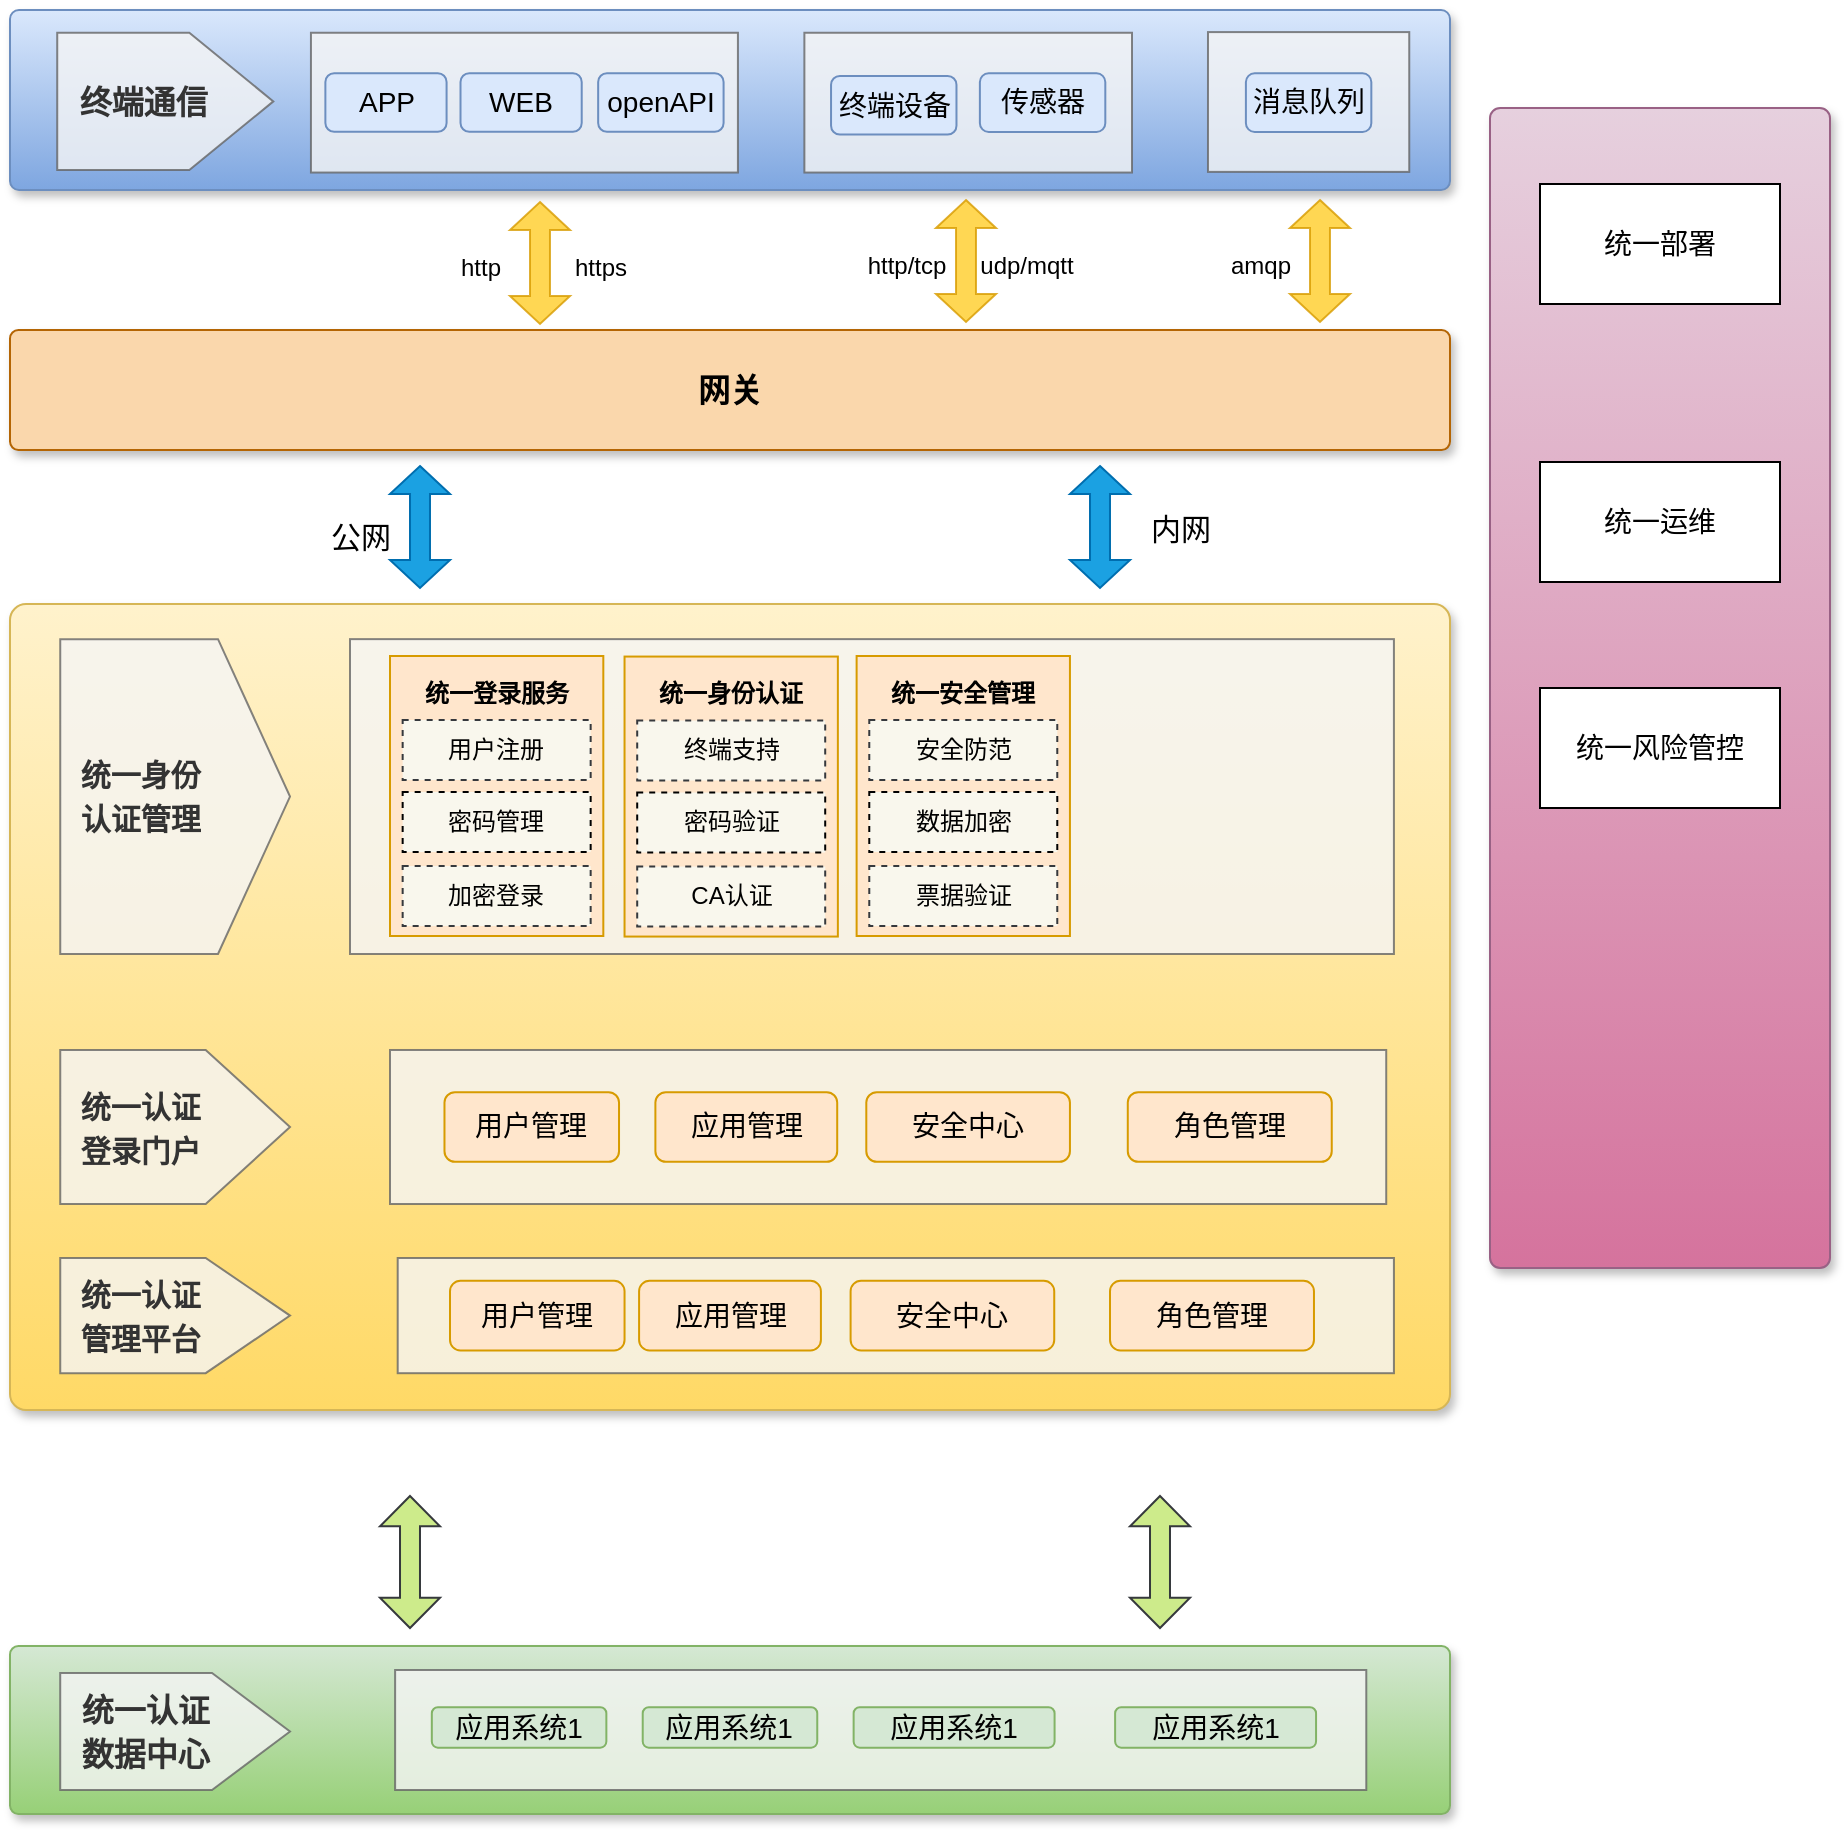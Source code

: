 <mxfile version="18.2.0" type="github">
  <diagram name="Page-1" id="d9b1e647-80fa-b4a2-5024-87a742678bcc">
    <mxGraphModel dx="868" dy="525" grid="1" gridSize="10" guides="1" tooltips="1" connect="1" arrows="0" fold="1" page="1" pageScale="1" pageWidth="500" pageHeight="1200" background="none" math="0" shadow="0">
      <root>
        <mxCell id="0" />
        <mxCell id="1" parent="0" />
        <mxCell id="57fe6abec08f04cb-7" value="" style="text;html=1;strokeColor=#6c8ebf;fillColor=#dae8fc;align=center;verticalAlign=middle;whiteSpace=wrap;fontSize=54;fontStyle=1;shadow=1;rounded=1;glass=0;sketch=0;arcSize=5;gradientColor=#7ea6e0;" parent="1" vertex="1">
          <mxGeometry x="50" y="41" width="720" height="90" as="geometry" />
        </mxCell>
        <mxCell id="60hh8dOJ01memG8-q0ME-9" value="&lt;span style=&quot;color: rgb(51, 51, 51);&quot;&gt;&lt;b&gt;&lt;font style=&quot;font-size: 16px;&quot;&gt;&amp;nbsp; 终端通信&lt;/font&gt;&lt;/b&gt;&lt;/span&gt;" style="html=1;shadow=0;dashed=0;align=left;verticalAlign=middle;shape=mxgraph.arrows2.arrow;dy=0;dx=42;notch=0;rounded=0;glass=0;sketch=0;fontSize=18;fillColor=#f5f5f5;fontColor=#333333;strokeColor=#666666;whiteSpace=wrap;opacity=80;" parent="57fe6abec08f04cb-7" vertex="1">
          <mxGeometry x="23.615" y="11.38" width="108.05" height="68.62" as="geometry" />
        </mxCell>
        <mxCell id="HtmfPYp2KWMltQhcVB6t-52" value="" style="group" vertex="1" connectable="0" parent="57fe6abec08f04cb-7">
          <mxGeometry x="150.474" y="11.38" width="213.485" height="69.89" as="geometry" />
        </mxCell>
        <mxCell id="60hh8dOJ01memG8-q0ME-10" value="" style="rounded=0;whiteSpace=wrap;html=1;shadow=0;glass=0;sketch=0;fontSize=20;fillColor=#f5f5f5;fontColor=#333333;strokeColor=#666666;opacity=80;" parent="HtmfPYp2KWMltQhcVB6t-52" vertex="1">
          <mxGeometry width="213.485" height="69.89" as="geometry" />
        </mxCell>
        <mxCell id="60hh8dOJ01memG8-q0ME-2" value="&lt;font style=&quot;font-size: 14px;&quot;&gt;APP&lt;/font&gt;" style="rounded=1;whiteSpace=wrap;html=1;shadow=0;glass=0;sketch=0;fillColor=#dae8fc;strokeColor=#6c8ebf;gradientColor=none;" parent="HtmfPYp2KWMltQhcVB6t-52" vertex="1">
          <mxGeometry x="7.214" y="20.22" width="60.599" height="29.33" as="geometry" />
        </mxCell>
        <mxCell id="60hh8dOJ01memG8-q0ME-12" value="&lt;font style=&quot;font-size: 14px;&quot;&gt;WEB&lt;/font&gt;" style="rounded=1;whiteSpace=wrap;html=1;shadow=0;glass=0;sketch=0;fillColor=#dae8fc;strokeColor=#6c8ebf;gradientColor=none;" parent="HtmfPYp2KWMltQhcVB6t-52" vertex="1">
          <mxGeometry x="74.783" y="20.22" width="60.599" height="29.33" as="geometry" />
        </mxCell>
        <mxCell id="HtmfPYp2KWMltQhcVB6t-39" value="&lt;span style=&quot;font-size: 14px;&quot;&gt;openAPI&lt;/span&gt;" style="rounded=1;whiteSpace=wrap;html=1;shadow=0;glass=0;sketch=0;fillColor=#dae8fc;strokeColor=#6c8ebf;gradientColor=none;" vertex="1" parent="HtmfPYp2KWMltQhcVB6t-52">
          <mxGeometry x="143.606" y="20.22" width="62.716" height="29.33" as="geometry" />
        </mxCell>
        <mxCell id="HtmfPYp2KWMltQhcVB6t-54" value="" style="rounded=0;whiteSpace=wrap;html=1;shadow=0;glass=0;sketch=0;fontSize=20;fillColor=#f5f5f5;fontColor=#333333;strokeColor=#666666;opacity=80;" vertex="1" parent="57fe6abec08f04cb-7">
          <mxGeometry x="397.19" y="11.38" width="163.81" height="69.89" as="geometry" />
        </mxCell>
        <mxCell id="HtmfPYp2KWMltQhcVB6t-55" value="&lt;span style=&quot;font-size: 14px;&quot;&gt;终端设备&lt;/span&gt;" style="rounded=1;whiteSpace=wrap;html=1;shadow=0;glass=0;sketch=0;fillColor=#dae8fc;strokeColor=#6c8ebf;gradientColor=none;" vertex="1" parent="57fe6abec08f04cb-7">
          <mxGeometry x="410.527" y="32.98" width="62.716" height="29.33" as="geometry" />
        </mxCell>
        <mxCell id="HtmfPYp2KWMltQhcVB6t-56" value="&lt;span style=&quot;font-size: 14px;&quot;&gt;传感器&lt;/span&gt;" style="rounded=1;whiteSpace=wrap;html=1;shadow=0;glass=0;sketch=0;fillColor=#dae8fc;strokeColor=#6c8ebf;gradientColor=none;" vertex="1" parent="57fe6abec08f04cb-7">
          <mxGeometry x="484.941" y="31.66" width="62.716" height="29.33" as="geometry" />
        </mxCell>
        <mxCell id="HtmfPYp2KWMltQhcVB6t-61" value="" style="rounded=0;whiteSpace=wrap;html=1;shadow=0;glass=0;sketch=0;fontSize=20;fillColor=#f5f5f5;fontColor=#333333;strokeColor=#666666;opacity=80;" vertex="1" parent="57fe6abec08f04cb-7">
          <mxGeometry x="598.996" y="11.05" width="100.63" height="69.89" as="geometry" />
        </mxCell>
        <mxCell id="HtmfPYp2KWMltQhcVB6t-62" value="&lt;span style=&quot;font-size: 14px;&quot;&gt;消息队列&lt;/span&gt;" style="rounded=1;whiteSpace=wrap;html=1;shadow=0;glass=0;sketch=0;fillColor=#dae8fc;strokeColor=#6c8ebf;gradientColor=none;" vertex="1" parent="57fe6abec08f04cb-7">
          <mxGeometry x="617.951" y="31.66" width="62.716" height="29.33" as="geometry" />
        </mxCell>
        <mxCell id="60hh8dOJ01memG8-q0ME-18" value="" style="text;html=1;strokeColor=#d6b656;fillColor=#fff2cc;align=center;verticalAlign=middle;whiteSpace=wrap;fontSize=54;fontStyle=1;shadow=1;rounded=1;glass=0;sketch=0;arcSize=2;gradientColor=#ffd966;" parent="1" vertex="1">
          <mxGeometry x="50" y="338" width="720" height="403" as="geometry" />
        </mxCell>
        <mxCell id="60hh8dOJ01memG8-q0ME-19" value="" style="rounded=0;whiteSpace=wrap;html=1;shadow=0;glass=0;sketch=0;fontSize=20;fillColor=#f5f5f5;fontColor=#333333;strokeColor=#666666;opacity=80;" parent="60hh8dOJ01memG8-q0ME-18" vertex="1">
          <mxGeometry x="170" y="17.57" width="521.96" height="157.43" as="geometry" />
        </mxCell>
        <mxCell id="60hh8dOJ01memG8-q0ME-21" value="&lt;div style=&quot;&quot;&gt;&lt;b style=&quot;font-size: 15px;&quot;&gt;&amp;nbsp; 统一身份&lt;br&gt;&amp;nbsp; 认证管理&lt;/b&gt;&lt;br&gt;&lt;/div&gt;" style="html=1;shadow=0;dashed=0;align=left;verticalAlign=middle;shape=mxgraph.arrows2.arrow;dy=0;dx=36;notch=0;rounded=0;glass=0;sketch=0;fontSize=18;fillColor=#f5f5f5;fontColor=#333333;strokeColor=#666666;whiteSpace=wrap;opacity=80;" parent="60hh8dOJ01memG8-q0ME-18" vertex="1">
          <mxGeometry x="25.12" y="17.57" width="114.88" height="157.43" as="geometry" />
        </mxCell>
        <mxCell id="60hh8dOJ01memG8-q0ME-29" value="" style="rounded=0;whiteSpace=wrap;html=1;shadow=0;glass=0;sketch=0;fontSize=20;fillColor=#f5f5f5;fontColor=#333333;strokeColor=#666666;opacity=80;" parent="60hh8dOJ01memG8-q0ME-18" vertex="1">
          <mxGeometry x="190" y="222.996" width="498.11" height="77.008" as="geometry" />
        </mxCell>
        <mxCell id="60hh8dOJ01memG8-q0ME-30" value="&lt;font style=&quot;font-size: 14px;&quot;&gt;用户管理&lt;/font&gt;" style="rounded=1;whiteSpace=wrap;html=1;shadow=0;glass=0;sketch=0;fillColor=#ffe6cc;strokeColor=#d79b00;" parent="60hh8dOJ01memG8-q0ME-18" vertex="1">
          <mxGeometry x="217.239" y="244.092" width="87.273" height="34.808" as="geometry" />
        </mxCell>
        <mxCell id="60hh8dOJ01memG8-q0ME-31" value="&lt;span style=&quot;color: rgb(51, 51, 51);&quot;&gt;&lt;b style=&quot;font-size: 15px;&quot;&gt;&lt;font style=&quot;font-size: 15px;&quot;&gt;&amp;nbsp; 统一认证&lt;br&gt;&amp;nbsp; 登录门户&lt;br&gt;&lt;/font&gt;&lt;/b&gt;&lt;/span&gt;" style="html=1;shadow=0;dashed=0;align=left;verticalAlign=middle;shape=mxgraph.arrows2.arrow;dy=0;dx=42.16;notch=0;rounded=0;glass=0;sketch=0;fontSize=18;fillColor=#f5f5f5;fontColor=#333333;strokeColor=#666666;whiteSpace=wrap;opacity=80;" parent="60hh8dOJ01memG8-q0ME-18" vertex="1">
          <mxGeometry x="25.12" y="222.996" width="114.88" height="77.008" as="geometry" />
        </mxCell>
        <mxCell id="60hh8dOJ01memG8-q0ME-32" value="&lt;font style=&quot;font-size: 14px;&quot;&gt;角色管理&lt;/font&gt;" style="rounded=1;whiteSpace=wrap;html=1;shadow=0;glass=0;sketch=0;fillColor=#ffe6cc;strokeColor=#d79b00;" parent="60hh8dOJ01memG8-q0ME-18" vertex="1">
          <mxGeometry x="558.89" y="244.092" width="101.985" height="34.808" as="geometry" />
        </mxCell>
        <mxCell id="60hh8dOJ01memG8-q0ME-33" value="&lt;font style=&quot;font-size: 14px;&quot;&gt;安全中心&lt;/font&gt;" style="rounded=1;whiteSpace=wrap;html=1;shadow=0;glass=0;sketch=0;fillColor=#ffe6cc;strokeColor=#d79b00;" parent="60hh8dOJ01memG8-q0ME-18" vertex="1">
          <mxGeometry x="428.148" y="244.092" width="101.818" height="34.808" as="geometry" />
        </mxCell>
        <mxCell id="60hh8dOJ01memG8-q0ME-34" value="&lt;font style=&quot;font-size: 14px;&quot;&gt;&lt;font style=&quot;font-size: 14px;&quot;&gt;应用&lt;/font&gt;&lt;font style=&quot;font-size: 14px;&quot;&gt;管理&lt;/font&gt;&lt;/font&gt;" style="rounded=1;whiteSpace=wrap;html=1;shadow=0;glass=0;sketch=0;fillColor=#ffe6cc;strokeColor=#d79b00;" parent="60hh8dOJ01memG8-q0ME-18" vertex="1">
          <mxGeometry x="322.694" y="244.092" width="90.909" height="34.808" as="geometry" />
        </mxCell>
        <mxCell id="60hh8dOJ01memG8-q0ME-35" value="" style="rounded=0;whiteSpace=wrap;html=1;shadow=0;glass=0;sketch=0;fontSize=20;fillColor=#f5f5f5;fontColor=#333333;strokeColor=#666666;opacity=80;" parent="60hh8dOJ01memG8-q0ME-18" vertex="1">
          <mxGeometry x="193.85" y="327" width="498.11" height="57.6" as="geometry" />
        </mxCell>
        <mxCell id="60hh8dOJ01memG8-q0ME-36" value="&lt;font style=&quot;font-size: 14px;&quot;&gt;用户管理&lt;/font&gt;" style="rounded=1;whiteSpace=wrap;html=1;shadow=0;glass=0;sketch=0;fillColor=#ffe6cc;strokeColor=#d79b00;" parent="60hh8dOJ01memG8-q0ME-18" vertex="1">
          <mxGeometry x="219.999" y="338.394" width="87.273" height="34.808" as="geometry" />
        </mxCell>
        <mxCell id="60hh8dOJ01memG8-q0ME-37" value="&lt;span style=&quot;color: rgb(51, 51, 51);&quot;&gt;&lt;b style=&quot;font-size: 15px;&quot;&gt;&lt;font style=&quot;font-size: 15px;&quot;&gt;&amp;nbsp; 统一认证&lt;br&gt;&amp;nbsp; 管理平台&lt;/font&gt;&lt;/b&gt;&lt;/span&gt;" style="html=1;shadow=0;dashed=0;align=left;verticalAlign=middle;shape=mxgraph.arrows2.arrow;dy=0;dx=42.16;notch=0;rounded=0;glass=0;sketch=0;fontSize=18;fillColor=#f5f5f5;fontColor=#333333;strokeColor=#666666;whiteSpace=wrap;opacity=80;" parent="60hh8dOJ01memG8-q0ME-18" vertex="1">
          <mxGeometry x="25.12" y="327" width="114.88" height="57.6" as="geometry" />
        </mxCell>
        <mxCell id="60hh8dOJ01memG8-q0ME-38" value="&lt;font style=&quot;font-size: 14px;&quot;&gt;角色管理&lt;/font&gt;" style="rounded=1;whiteSpace=wrap;html=1;shadow=0;glass=0;sketch=0;fillColor=#ffe6cc;strokeColor=#d79b00;" parent="60hh8dOJ01memG8-q0ME-18" vertex="1">
          <mxGeometry x="550.0" y="338.394" width="101.985" height="34.808" as="geometry" />
        </mxCell>
        <mxCell id="60hh8dOJ01memG8-q0ME-39" value="&lt;font style=&quot;font-size: 14px;&quot;&gt;安全中心&lt;/font&gt;" style="rounded=1;whiteSpace=wrap;html=1;shadow=0;glass=0;sketch=0;fillColor=#ffe6cc;strokeColor=#d79b00;" parent="60hh8dOJ01memG8-q0ME-18" vertex="1">
          <mxGeometry x="420.298" y="338.394" width="101.818" height="34.808" as="geometry" />
        </mxCell>
        <mxCell id="60hh8dOJ01memG8-q0ME-40" value="&lt;font style=&quot;font-size: 14px;&quot;&gt;应用管理&lt;/font&gt;" style="rounded=1;whiteSpace=wrap;html=1;shadow=0;glass=0;sketch=0;fillColor=#ffe6cc;strokeColor=#d79b00;" parent="60hh8dOJ01memG8-q0ME-18" vertex="1">
          <mxGeometry x="314.544" y="338.394" width="90.909" height="34.808" as="geometry" />
        </mxCell>
        <mxCell id="HtmfPYp2KWMltQhcVB6t-26" value="" style="group" vertex="1" connectable="0" parent="60hh8dOJ01memG8-q0ME-18">
          <mxGeometry x="190" y="26" width="106.66" height="140" as="geometry" />
        </mxCell>
        <mxCell id="60hh8dOJ01memG8-q0ME-20" value="" style="rounded=0;whiteSpace=wrap;html=1;shadow=0;glass=0;sketch=0;fillColor=#ffe6cc;strokeColor=#d79b00;" parent="HtmfPYp2KWMltQhcVB6t-26" vertex="1">
          <mxGeometry width="106.66" height="140" as="geometry" />
        </mxCell>
        <mxCell id="HtmfPYp2KWMltQhcVB6t-22" value="&lt;font style=&quot;font-size: 12px;&quot;&gt;&lt;b&gt;统一登录服务&lt;/b&gt;&lt;/font&gt;" style="text;html=1;strokeColor=none;fillColor=none;align=center;verticalAlign=middle;whiteSpace=wrap;rounded=0;shadow=1;fontSize=16;" vertex="1" parent="HtmfPYp2KWMltQhcVB6t-26">
          <mxGeometry x="13.83" y="2" width="79" height="30" as="geometry" />
        </mxCell>
        <mxCell id="HtmfPYp2KWMltQhcVB6t-23" value="用户注册" style="rounded=0;whiteSpace=wrap;html=1;shadow=0;fontSize=12;fillColor=#f9f7ed;strokeColor=#36393d;dashed=1;" vertex="1" parent="HtmfPYp2KWMltQhcVB6t-26">
          <mxGeometry x="6.33" y="32" width="94" height="30" as="geometry" />
        </mxCell>
        <mxCell id="HtmfPYp2KWMltQhcVB6t-24" value="密码管理" style="rounded=0;whiteSpace=wrap;html=1;shadow=0;fontSize=12;fillColor=#f9f7ed;strokeColor=default;dashed=1;" vertex="1" parent="HtmfPYp2KWMltQhcVB6t-26">
          <mxGeometry x="6.33" y="68" width="94" height="30" as="geometry" />
        </mxCell>
        <mxCell id="HtmfPYp2KWMltQhcVB6t-25" value="加密登录" style="rounded=0;whiteSpace=wrap;html=1;shadow=0;fontSize=12;fillColor=#f9f7ed;strokeColor=#36393d;dashed=1;" vertex="1" parent="HtmfPYp2KWMltQhcVB6t-26">
          <mxGeometry x="6.33" y="105" width="94" height="30" as="geometry" />
        </mxCell>
        <mxCell id="HtmfPYp2KWMltQhcVB6t-27" value="" style="group" vertex="1" connectable="0" parent="60hh8dOJ01memG8-q0ME-18">
          <mxGeometry x="307.27" y="26.28" width="106.66" height="140" as="geometry" />
        </mxCell>
        <mxCell id="HtmfPYp2KWMltQhcVB6t-28" value="" style="rounded=0;whiteSpace=wrap;html=1;shadow=0;glass=0;sketch=0;fillColor=#ffe6cc;strokeColor=#d79b00;" vertex="1" parent="HtmfPYp2KWMltQhcVB6t-27">
          <mxGeometry width="106.66" height="140" as="geometry" />
        </mxCell>
        <mxCell id="HtmfPYp2KWMltQhcVB6t-29" value="&lt;font style=&quot;font-size: 12px;&quot;&gt;&lt;b&gt;统一身份认证&lt;/b&gt;&lt;/font&gt;" style="text;html=1;strokeColor=none;fillColor=none;align=center;verticalAlign=middle;whiteSpace=wrap;rounded=0;shadow=1;fontSize=16;" vertex="1" parent="HtmfPYp2KWMltQhcVB6t-27">
          <mxGeometry x="13.83" y="2" width="79" height="30" as="geometry" />
        </mxCell>
        <mxCell id="HtmfPYp2KWMltQhcVB6t-30" value="终端支持" style="rounded=0;whiteSpace=wrap;html=1;shadow=0;fontSize=12;fillColor=#f9f7ed;strokeColor=#36393d;dashed=1;" vertex="1" parent="HtmfPYp2KWMltQhcVB6t-27">
          <mxGeometry x="6.33" y="32" width="94" height="30" as="geometry" />
        </mxCell>
        <mxCell id="HtmfPYp2KWMltQhcVB6t-31" value="密码验证" style="rounded=0;whiteSpace=wrap;html=1;shadow=0;fontSize=12;fillColor=#f9f7ed;strokeColor=default;dashed=1;" vertex="1" parent="HtmfPYp2KWMltQhcVB6t-27">
          <mxGeometry x="6.33" y="68" width="94" height="30" as="geometry" />
        </mxCell>
        <mxCell id="HtmfPYp2KWMltQhcVB6t-32" value="CA认证" style="rounded=0;whiteSpace=wrap;html=1;shadow=0;fontSize=12;fillColor=#f9f7ed;strokeColor=#36393d;dashed=1;" vertex="1" parent="HtmfPYp2KWMltQhcVB6t-27">
          <mxGeometry x="6.33" y="105" width="94" height="30" as="geometry" />
        </mxCell>
        <mxCell id="HtmfPYp2KWMltQhcVB6t-33" value="" style="group" vertex="1" connectable="0" parent="60hh8dOJ01memG8-q0ME-18">
          <mxGeometry x="423.31" y="26" width="106.66" height="140" as="geometry" />
        </mxCell>
        <mxCell id="HtmfPYp2KWMltQhcVB6t-34" value="" style="rounded=0;whiteSpace=wrap;html=1;shadow=0;glass=0;sketch=0;fillColor=#ffe6cc;strokeColor=#d79b00;" vertex="1" parent="HtmfPYp2KWMltQhcVB6t-33">
          <mxGeometry width="106.66" height="140" as="geometry" />
        </mxCell>
        <mxCell id="HtmfPYp2KWMltQhcVB6t-35" value="&lt;font style=&quot;font-size: 12px;&quot;&gt;&lt;b&gt;统一安全管理&lt;/b&gt;&lt;/font&gt;" style="text;html=1;strokeColor=none;fillColor=none;align=center;verticalAlign=middle;whiteSpace=wrap;rounded=0;shadow=1;fontSize=16;" vertex="1" parent="HtmfPYp2KWMltQhcVB6t-33">
          <mxGeometry x="13.83" y="2" width="79" height="30" as="geometry" />
        </mxCell>
        <mxCell id="HtmfPYp2KWMltQhcVB6t-36" value="安全防范" style="rounded=0;whiteSpace=wrap;html=1;shadow=0;fontSize=12;fillColor=#f9f7ed;strokeColor=#36393d;dashed=1;" vertex="1" parent="HtmfPYp2KWMltQhcVB6t-33">
          <mxGeometry x="6.33" y="32" width="94" height="30" as="geometry" />
        </mxCell>
        <mxCell id="HtmfPYp2KWMltQhcVB6t-37" value="数据加密" style="rounded=0;whiteSpace=wrap;html=1;shadow=0;fontSize=12;fillColor=#f9f7ed;strokeColor=default;dashed=1;" vertex="1" parent="HtmfPYp2KWMltQhcVB6t-33">
          <mxGeometry x="6.33" y="68" width="94" height="30" as="geometry" />
        </mxCell>
        <mxCell id="HtmfPYp2KWMltQhcVB6t-38" value="票据验证" style="rounded=0;whiteSpace=wrap;html=1;shadow=0;fontSize=12;fillColor=#f9f7ed;strokeColor=#36393d;dashed=1;" vertex="1" parent="HtmfPYp2KWMltQhcVB6t-33">
          <mxGeometry x="6.33" y="105" width="94" height="30" as="geometry" />
        </mxCell>
        <mxCell id="60hh8dOJ01memG8-q0ME-41" value="" style="text;html=1;strokeColor=#82b366;fillColor=#d5e8d4;align=center;verticalAlign=middle;whiteSpace=wrap;fontSize=54;fontStyle=1;shadow=1;rounded=1;glass=0;sketch=0;gradientColor=#97d077;arcSize=5;" parent="1" vertex="1">
          <mxGeometry x="50" y="859" width="720" height="84" as="geometry" />
        </mxCell>
        <mxCell id="60hh8dOJ01memG8-q0ME-42" value="" style="rounded=0;whiteSpace=wrap;html=1;shadow=0;glass=0;sketch=0;fontSize=20;fillColor=#f5f5f5;fontColor=#333333;strokeColor=#666666;opacity=80;" parent="60hh8dOJ01memG8-q0ME-41" vertex="1">
          <mxGeometry x="192.558" y="12.0" width="485.581" height="60.0" as="geometry" />
        </mxCell>
        <mxCell id="60hh8dOJ01memG8-q0ME-43" value="&lt;font style=&quot;font-size: 14px;&quot;&gt;应用系统1&lt;/font&gt;" style="rounded=1;whiteSpace=wrap;html=1;shadow=0;glass=0;sketch=0;fillColor=#d5e8d4;strokeColor=#82b366;gradientColor=none;" parent="60hh8dOJ01memG8-q0ME-41" vertex="1">
          <mxGeometry x="210.91" y="30.627" width="87.27" height="20.215" as="geometry" />
        </mxCell>
        <mxCell id="60hh8dOJ01memG8-q0ME-44" value="&lt;div style=&quot;&quot;&gt;&lt;b style=&quot;background-color: initial; font-size: 16px;&quot;&gt;&amp;nbsp; 统一认证&lt;/b&gt;&lt;/div&gt;&lt;span style=&quot;color: rgb(51, 51, 51);&quot;&gt;&lt;div style=&quot;&quot;&gt;&lt;b style=&quot;background-color: initial; font-size: 16px;&quot;&gt;&amp;nbsp; 数据中心&lt;/b&gt;&lt;/div&gt;&lt;/span&gt;" style="html=1;shadow=0;dashed=0;align=left;verticalAlign=middle;shape=mxgraph.arrows2.arrow;dy=0;dx=39;notch=0;rounded=0;glass=0;sketch=0;fontSize=18;fillColor=#f5f5f5;fontColor=#333333;strokeColor=#666666;whiteSpace=wrap;opacity=80;" parent="60hh8dOJ01memG8-q0ME-41" vertex="1">
          <mxGeometry x="25.11" y="13.5" width="114.89" height="58.5" as="geometry" />
        </mxCell>
        <mxCell id="60hh8dOJ01memG8-q0ME-45" value="&lt;font style=&quot;font-size: 14px;&quot;&gt;应用系统1&lt;/font&gt;" style="rounded=1;whiteSpace=wrap;html=1;shadow=0;glass=0;sketch=0;fillColor=#d5e8d4;strokeColor=#82b366;gradientColor=none;" parent="60hh8dOJ01memG8-q0ME-41" vertex="1">
          <mxGeometry x="552.56" y="30.627" width="100.47" height="20.215" as="geometry" />
        </mxCell>
        <mxCell id="60hh8dOJ01memG8-q0ME-46" value="&lt;font style=&quot;font-size: 14px;&quot;&gt;应用系统1&lt;/font&gt;" style="rounded=1;whiteSpace=wrap;html=1;shadow=0;glass=0;sketch=0;fillColor=#d5e8d4;strokeColor=#82b366;gradientColor=none;" parent="60hh8dOJ01memG8-q0ME-41" vertex="1">
          <mxGeometry x="421.82" y="30.627" width="100.47" height="20.215" as="geometry" />
        </mxCell>
        <mxCell id="60hh8dOJ01memG8-q0ME-49" value="&lt;font style=&quot;font-size: 14px;&quot;&gt;应用系统1&lt;/font&gt;" style="rounded=1;whiteSpace=wrap;html=1;shadow=0;glass=0;sketch=0;fillColor=#d5e8d4;strokeColor=#82b366;gradientColor=none;" parent="60hh8dOJ01memG8-q0ME-41" vertex="1">
          <mxGeometry x="316.36" y="30.627" width="87.27" height="20.215" as="geometry" />
        </mxCell>
        <mxCell id="HtmfPYp2KWMltQhcVB6t-5" value="" style="shape=doubleArrow;direction=south;whiteSpace=wrap;html=1;fontSize=18;arrowWidth=0.333;arrowSize=0.23;fillColor=#1ba1e2;fontColor=#ffffff;strokeColor=#006EAF;" vertex="1" parent="1">
          <mxGeometry x="240" y="269" width="30" height="61" as="geometry" />
        </mxCell>
        <mxCell id="HtmfPYp2KWMltQhcVB6t-7" value="&lt;font style=&quot;font-size: 15px;&quot;&gt;公网&lt;/font&gt;" style="text;html=1;align=center;verticalAlign=middle;resizable=0;points=[];autosize=1;strokeColor=none;fillColor=none;fontSize=18;" vertex="1" parent="1">
          <mxGeometry x="200" y="289" width="50" height="30" as="geometry" />
        </mxCell>
        <mxCell id="HtmfPYp2KWMltQhcVB6t-8" value="&lt;font style=&quot;font-size: 15px;&quot;&gt;内网&lt;/font&gt;" style="text;html=1;align=center;verticalAlign=middle;resizable=0;points=[];autosize=1;strokeColor=none;fillColor=none;fontSize=18;" vertex="1" parent="1">
          <mxGeometry x="610" y="284.5" width="50" height="30" as="geometry" />
        </mxCell>
        <mxCell id="HtmfPYp2KWMltQhcVB6t-9" value="" style="shape=doubleArrow;direction=south;whiteSpace=wrap;html=1;fontSize=18;arrowWidth=0.333;arrowSize=0.23;fillColor=#cdeb8b;strokeColor=#36393d;" vertex="1" parent="1">
          <mxGeometry x="235" y="784" width="30" height="66" as="geometry" />
        </mxCell>
        <mxCell id="HtmfPYp2KWMltQhcVB6t-10" value="" style="shape=doubleArrow;direction=south;whiteSpace=wrap;html=1;fontSize=18;arrowWidth=0.333;arrowSize=0.23;fillColor=#cdeb8b;strokeColor=#36393d;" vertex="1" parent="1">
          <mxGeometry x="610" y="784" width="30" height="66" as="geometry" />
        </mxCell>
        <mxCell id="HtmfPYp2KWMltQhcVB6t-18" value="" style="rounded=1;whiteSpace=wrap;html=1;fontSize=14;arcSize=3;fillColor=#e6d0de;strokeColor=#996185;gradientColor=#d5739d;shadow=1;" vertex="1" parent="1">
          <mxGeometry x="790" y="90" width="170" height="580" as="geometry" />
        </mxCell>
        <mxCell id="HtmfPYp2KWMltQhcVB6t-19" value="统一部署" style="rounded=0;whiteSpace=wrap;html=1;fontSize=14;" vertex="1" parent="1">
          <mxGeometry x="815" y="128" width="120" height="60" as="geometry" />
        </mxCell>
        <mxCell id="HtmfPYp2KWMltQhcVB6t-20" value="统一运维" style="rounded=0;whiteSpace=wrap;html=1;fontSize=14;" vertex="1" parent="1">
          <mxGeometry x="815" y="267" width="120" height="60" as="geometry" />
        </mxCell>
        <mxCell id="HtmfPYp2KWMltQhcVB6t-21" value="统一风险管控" style="rounded=0;whiteSpace=wrap;html=1;fontSize=14;" vertex="1" parent="1">
          <mxGeometry x="815" y="380" width="120" height="60" as="geometry" />
        </mxCell>
        <mxCell id="HtmfPYp2KWMltQhcVB6t-42" value="&lt;b&gt;&lt;font style=&quot;font-size: 16px;&quot;&gt;网关&lt;/font&gt;&lt;/b&gt;" style="rounded=1;whiteSpace=wrap;html=1;shadow=1;fontSize=12;strokeColor=#b46504;fillColor=#fad7ac;arcSize=7;" vertex="1" parent="1">
          <mxGeometry x="50" y="201" width="720" height="60" as="geometry" />
        </mxCell>
        <mxCell id="HtmfPYp2KWMltQhcVB6t-45" value="" style="shape=doubleArrow;direction=south;whiteSpace=wrap;html=1;fontSize=18;arrowWidth=0.333;arrowSize=0.23;fillColor=#1ba1e2;fontColor=#ffffff;strokeColor=#006EAF;" vertex="1" parent="1">
          <mxGeometry x="580" y="269" width="30" height="61" as="geometry" />
        </mxCell>
        <mxCell id="HtmfPYp2KWMltQhcVB6t-53" value="" style="group" vertex="1" connectable="0" parent="1">
          <mxGeometry x="260" y="137" width="110" height="61" as="geometry" />
        </mxCell>
        <mxCell id="HtmfPYp2KWMltQhcVB6t-48" value="" style="shape=doubleArrow;direction=south;whiteSpace=wrap;html=1;fontSize=18;arrowWidth=0.333;arrowSize=0.23;fillColor=#ffcd28;strokeColor=#d79b00;gradientColor=none;opacity=80;" vertex="1" parent="HtmfPYp2KWMltQhcVB6t-53">
          <mxGeometry x="40" width="30" height="61" as="geometry" />
        </mxCell>
        <mxCell id="HtmfPYp2KWMltQhcVB6t-49" value="&lt;font style=&quot;font-size: 12px;&quot;&gt;http&lt;/font&gt;" style="text;html=1;align=center;verticalAlign=middle;resizable=0;points=[];autosize=1;strokeColor=none;fillColor=none;fontSize=18;" vertex="1" parent="HtmfPYp2KWMltQhcVB6t-53">
          <mxGeometry x="5" y="15.5" width="40" height="30" as="geometry" />
        </mxCell>
        <mxCell id="HtmfPYp2KWMltQhcVB6t-50" value="&lt;font style=&quot;font-size: 12px;&quot;&gt;https&lt;/font&gt;" style="text;html=1;align=center;verticalAlign=middle;resizable=0;points=[];autosize=1;strokeColor=none;fillColor=none;fontSize=18;" vertex="1" parent="HtmfPYp2KWMltQhcVB6t-53">
          <mxGeometry x="65" y="15.5" width="40" height="30" as="geometry" />
        </mxCell>
        <mxCell id="HtmfPYp2KWMltQhcVB6t-57" value="" style="group" vertex="1" connectable="0" parent="1">
          <mxGeometry x="473" y="136" width="115" height="61" as="geometry" />
        </mxCell>
        <mxCell id="HtmfPYp2KWMltQhcVB6t-58" value="" style="shape=doubleArrow;direction=south;whiteSpace=wrap;html=1;fontSize=18;arrowWidth=0.333;arrowSize=0.23;fillColor=#ffcd28;strokeColor=#d79b00;gradientColor=none;opacity=80;" vertex="1" parent="HtmfPYp2KWMltQhcVB6t-57">
          <mxGeometry x="40" width="30" height="61" as="geometry" />
        </mxCell>
        <mxCell id="HtmfPYp2KWMltQhcVB6t-59" value="&lt;font style=&quot;font-size: 12px;&quot;&gt;http/tcp&lt;/font&gt;" style="text;html=1;align=center;verticalAlign=middle;resizable=0;points=[];autosize=1;strokeColor=none;fillColor=none;fontSize=18;" vertex="1" parent="HtmfPYp2KWMltQhcVB6t-57">
          <mxGeometry y="15.5" width="50" height="30" as="geometry" />
        </mxCell>
        <mxCell id="HtmfPYp2KWMltQhcVB6t-60" value="&lt;font style=&quot;font-size: 12px;&quot;&gt;udp/mqtt&lt;/font&gt;" style="text;html=1;align=center;verticalAlign=middle;resizable=0;points=[];autosize=1;strokeColor=none;fillColor=none;fontSize=18;" vertex="1" parent="HtmfPYp2KWMltQhcVB6t-57">
          <mxGeometry x="55" y="15.5" width="60" height="30" as="geometry" />
        </mxCell>
        <mxCell id="HtmfPYp2KWMltQhcVB6t-63" value="" style="group" vertex="1" connectable="0" parent="1">
          <mxGeometry x="650" y="136" width="115" height="61" as="geometry" />
        </mxCell>
        <mxCell id="HtmfPYp2KWMltQhcVB6t-64" value="" style="shape=doubleArrow;direction=south;whiteSpace=wrap;html=1;fontSize=18;arrowWidth=0.333;arrowSize=0.23;fillColor=#ffcd28;strokeColor=#d79b00;gradientColor=none;opacity=80;" vertex="1" parent="HtmfPYp2KWMltQhcVB6t-63">
          <mxGeometry x="40" width="30" height="61" as="geometry" />
        </mxCell>
        <mxCell id="HtmfPYp2KWMltQhcVB6t-65" value="&lt;font style=&quot;font-size: 12px;&quot;&gt;amqp&lt;/font&gt;" style="text;html=1;align=center;verticalAlign=middle;resizable=0;points=[];autosize=1;strokeColor=none;fillColor=none;fontSize=18;" vertex="1" parent="HtmfPYp2KWMltQhcVB6t-63">
          <mxGeometry y="15.5" width="50" height="30" as="geometry" />
        </mxCell>
      </root>
    </mxGraphModel>
  </diagram>
</mxfile>
